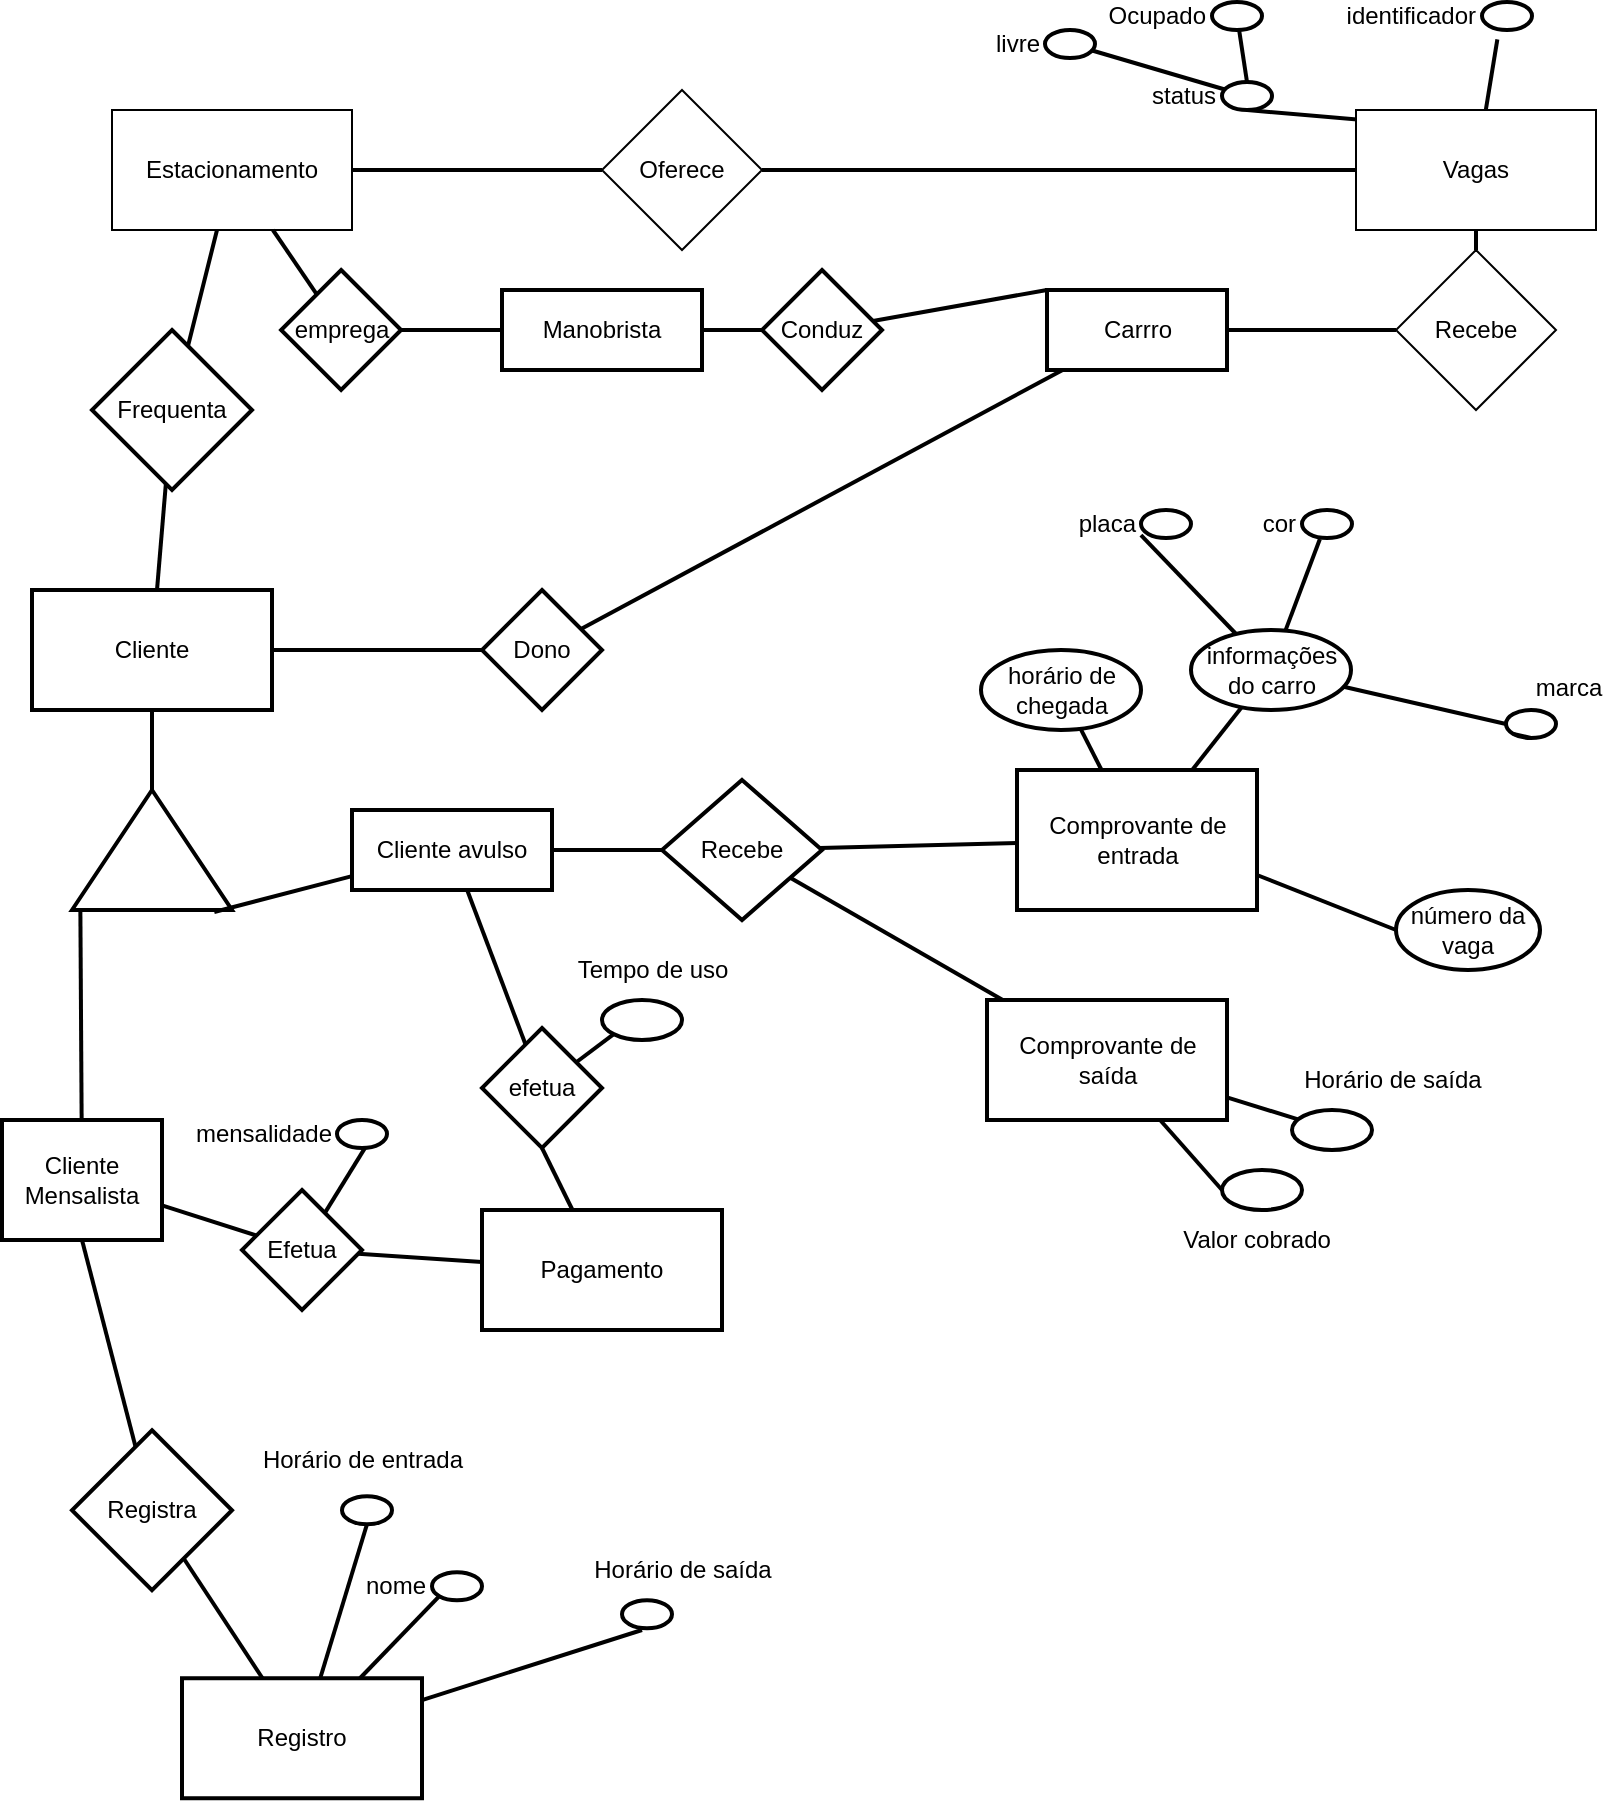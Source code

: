 <mxfile version="20.4.0" type="github">
  <diagram id="mm6-sTuoJza8LTpx-BUW" name="Página-1">
    <mxGraphModel dx="973" dy="576" grid="1" gridSize="10" guides="1" tooltips="1" connect="1" arrows="1" fold="1" page="1" pageScale="1" pageWidth="827" pageHeight="1169" math="0" shadow="0">
      <root>
        <mxCell id="0" />
        <mxCell id="1" parent="0" />
        <mxCell id="wsspim9ZryKDVWts-WvL-30" style="edgeStyle=none;shape=connector;rounded=0;orthogonalLoop=1;jettySize=auto;html=1;entryX=0;entryY=0.5;entryDx=0;entryDy=0;labelBackgroundColor=default;strokeColor=default;strokeWidth=2;fontFamily=Helvetica;fontSize=12;fontColor=default;endArrow=none;" edge="1" parent="1" source="wsspim9ZryKDVWts-WvL-1" target="wsspim9ZryKDVWts-WvL-3">
          <mxGeometry relative="1" as="geometry" />
        </mxCell>
        <mxCell id="wsspim9ZryKDVWts-WvL-1" value="Estacionamento" style="rounded=0;whiteSpace=wrap;html=1;" vertex="1" parent="1">
          <mxGeometry x="85" y="80" width="120" height="60" as="geometry" />
        </mxCell>
        <mxCell id="wsspim9ZryKDVWts-WvL-31" style="edgeStyle=none;shape=connector;rounded=0;orthogonalLoop=1;jettySize=auto;html=1;entryX=0;entryY=0.5;entryDx=0;entryDy=0;labelBackgroundColor=default;strokeColor=default;strokeWidth=2;fontFamily=Helvetica;fontSize=12;fontColor=default;endArrow=none;" edge="1" parent="1" source="wsspim9ZryKDVWts-WvL-3" target="wsspim9ZryKDVWts-WvL-5">
          <mxGeometry relative="1" as="geometry" />
        </mxCell>
        <mxCell id="wsspim9ZryKDVWts-WvL-3" value="Oferece" style="rhombus;whiteSpace=wrap;html=1;" vertex="1" parent="1">
          <mxGeometry x="330" y="70" width="80" height="80" as="geometry" />
        </mxCell>
        <mxCell id="wsspim9ZryKDVWts-WvL-24" style="edgeStyle=none;shape=connector;rounded=0;orthogonalLoop=1;jettySize=auto;html=1;exitX=1;exitY=0.25;exitDx=0;exitDy=0;entryX=0.5;entryY=1;entryDx=0;entryDy=0;labelBackgroundColor=default;strokeColor=default;strokeWidth=2;fontFamily=Helvetica;fontSize=12;fontColor=default;endArrow=none;" edge="1" parent="1" source="wsspim9ZryKDVWts-WvL-5" target="wsspim9ZryKDVWts-WvL-8">
          <mxGeometry relative="1" as="geometry" />
        </mxCell>
        <mxCell id="wsspim9ZryKDVWts-WvL-73" value="" style="edgeStyle=none;shape=connector;rounded=0;orthogonalLoop=1;jettySize=auto;html=1;labelBackgroundColor=default;strokeColor=default;strokeWidth=2;fontFamily=Helvetica;fontSize=12;fontColor=default;endArrow=none;" edge="1" parent="1" source="wsspim9ZryKDVWts-WvL-5" target="wsspim9ZryKDVWts-WvL-72">
          <mxGeometry relative="1" as="geometry" />
        </mxCell>
        <mxCell id="wsspim9ZryKDVWts-WvL-218" style="edgeStyle=none;shape=connector;rounded=0;orthogonalLoop=1;jettySize=auto;html=1;entryX=0.307;entryY=1.333;entryDx=0;entryDy=0;entryPerimeter=0;labelBackgroundColor=default;strokeColor=default;strokeWidth=2;fontFamily=Helvetica;fontSize=12;fontColor=default;endArrow=none;" edge="1" parent="1" source="wsspim9ZryKDVWts-WvL-5" target="wsspim9ZryKDVWts-WvL-29">
          <mxGeometry relative="1" as="geometry" />
        </mxCell>
        <mxCell id="wsspim9ZryKDVWts-WvL-5" value="Vagas" style="rounded=0;whiteSpace=wrap;html=1;" vertex="1" parent="1">
          <mxGeometry x="707" y="80" width="120" height="60" as="geometry" />
        </mxCell>
        <mxCell id="wsspim9ZryKDVWts-WvL-27" value="" style="edgeStyle=none;shape=connector;rounded=0;orthogonalLoop=1;jettySize=auto;html=1;labelBackgroundColor=default;strokeColor=default;strokeWidth=2;fontFamily=Helvetica;fontSize=12;fontColor=default;endArrow=none;" edge="1" parent="1" source="wsspim9ZryKDVWts-WvL-8" target="wsspim9ZryKDVWts-WvL-23">
          <mxGeometry relative="1" as="geometry" />
        </mxCell>
        <mxCell id="wsspim9ZryKDVWts-WvL-8" value="status" style="ellipse;whiteSpace=wrap;align=right;rounded=0;shadow=0;glass=0;sketch=0;fontSize=12;strokeWidth=2;gradientColor=none;spacingRight=26;spacingBottom=0;" vertex="1" parent="1">
          <mxGeometry x="640" y="66" width="25" height="14" as="geometry" />
        </mxCell>
        <mxCell id="wsspim9ZryKDVWts-WvL-20" value="Ocupado" style="ellipse;whiteSpace=wrap;align=right;rounded=0;shadow=0;glass=0;sketch=0;fontSize=12;strokeWidth=2;gradientColor=none;spacingRight=26;spacingBottom=0;" vertex="1" parent="1">
          <mxGeometry x="635" y="26" width="25" height="14" as="geometry" />
        </mxCell>
        <mxCell id="wsspim9ZryKDVWts-WvL-21" value="" style="edgeStyle=none;shape=connector;rounded=0;orthogonalLoop=1;jettySize=auto;html=1;exitX=0.5;exitY=0;exitDx=0;exitDy=0;labelBackgroundColor=default;strokeColor=default;strokeWidth=2;fontFamily=Helvetica;fontSize=12;fontColor=default;endArrow=none;" edge="1" parent="1" source="wsspim9ZryKDVWts-WvL-8" target="wsspim9ZryKDVWts-WvL-20">
          <mxGeometry relative="1" as="geometry">
            <mxPoint x="663" y="60" as="targetPoint" />
            <mxPoint x="662.5" y="80" as="sourcePoint" />
          </mxGeometry>
        </mxCell>
        <mxCell id="wsspim9ZryKDVWts-WvL-23" value="livre" style="ellipse;whiteSpace=wrap;align=right;rounded=0;shadow=0;glass=0;sketch=0;fontSize=12;strokeWidth=2;gradientColor=none;spacingRight=26;spacingBottom=0;" vertex="1" parent="1">
          <mxGeometry x="551.5" y="40" width="25" height="14" as="geometry" />
        </mxCell>
        <mxCell id="wsspim9ZryKDVWts-WvL-29" value="identificador" style="ellipse;whiteSpace=wrap;align=right;rounded=0;shadow=0;glass=0;sketch=0;fontSize=12;strokeWidth=2;gradientColor=none;spacingRight=26;spacingBottom=0;" vertex="1" parent="1">
          <mxGeometry x="770" y="26" width="25" height="14" as="geometry" />
        </mxCell>
        <mxCell id="wsspim9ZryKDVWts-WvL-116" value="" style="edgeStyle=none;shape=connector;rounded=0;orthogonalLoop=1;jettySize=auto;html=1;labelBackgroundColor=default;strokeColor=default;strokeWidth=2;fontFamily=Helvetica;fontSize=12;fontColor=default;endArrow=none;" edge="1" parent="1" source="wsspim9ZryKDVWts-WvL-36" target="wsspim9ZryKDVWts-WvL-62">
          <mxGeometry relative="1" as="geometry" />
        </mxCell>
        <mxCell id="wsspim9ZryKDVWts-WvL-167" value="" style="edgeStyle=none;shape=connector;rounded=0;orthogonalLoop=1;jettySize=auto;html=1;labelBackgroundColor=default;strokeColor=default;strokeWidth=2;fontFamily=Helvetica;fontSize=12;fontColor=default;endArrow=none;" edge="1" parent="1" source="wsspim9ZryKDVWts-WvL-36" target="wsspim9ZryKDVWts-WvL-166">
          <mxGeometry relative="1" as="geometry" />
        </mxCell>
        <mxCell id="wsspim9ZryKDVWts-WvL-36" value="Cliente" style="rounded=0;whiteSpace=wrap;html=1;strokeWidth=2;fontFamily=Helvetica;fontSize=12;fontColor=default;" vertex="1" parent="1">
          <mxGeometry x="45" y="320" width="120" height="60" as="geometry" />
        </mxCell>
        <mxCell id="wsspim9ZryKDVWts-WvL-49" style="edgeStyle=none;shape=connector;rounded=0;orthogonalLoop=1;jettySize=auto;html=1;labelBackgroundColor=default;strokeColor=default;strokeWidth=2;fontFamily=Helvetica;fontSize=12;fontColor=default;endArrow=none;" edge="1" parent="1" source="wsspim9ZryKDVWts-WvL-45" target="wsspim9ZryKDVWts-WvL-36">
          <mxGeometry relative="1" as="geometry" />
        </mxCell>
        <mxCell id="wsspim9ZryKDVWts-WvL-45" value="Dono" style="rhombus;whiteSpace=wrap;html=1;strokeWidth=2;fontFamily=Helvetica;fontSize=12;fontColor=default;" vertex="1" parent="1">
          <mxGeometry x="270" y="320" width="60" height="60" as="geometry" />
        </mxCell>
        <mxCell id="wsspim9ZryKDVWts-WvL-47" value="" style="edgeStyle=none;shape=connector;rounded=0;orthogonalLoop=1;jettySize=auto;html=1;labelBackgroundColor=default;strokeColor=default;strokeWidth=2;fontFamily=Helvetica;fontSize=12;fontColor=default;endArrow=none;" edge="1" parent="1" source="wsspim9ZryKDVWts-WvL-46" target="wsspim9ZryKDVWts-WvL-45">
          <mxGeometry relative="1" as="geometry" />
        </mxCell>
        <mxCell id="wsspim9ZryKDVWts-WvL-226" style="edgeStyle=none;shape=connector;rounded=0;orthogonalLoop=1;jettySize=auto;html=1;entryX=0;entryY=0.5;entryDx=0;entryDy=0;labelBackgroundColor=default;strokeColor=default;strokeWidth=2;fontFamily=Helvetica;fontSize=12;fontColor=default;endArrow=none;" edge="1" parent="1" source="wsspim9ZryKDVWts-WvL-46" target="wsspim9ZryKDVWts-WvL-72">
          <mxGeometry relative="1" as="geometry" />
        </mxCell>
        <mxCell id="wsspim9ZryKDVWts-WvL-46" value="Carrro" style="rounded=0;whiteSpace=wrap;html=1;strokeWidth=2;fontFamily=Helvetica;fontSize=12;fontColor=default;" vertex="1" parent="1">
          <mxGeometry x="552.5" y="170" width="90" height="40" as="geometry" />
        </mxCell>
        <mxCell id="wsspim9ZryKDVWts-WvL-66" value="" style="edgeStyle=none;shape=connector;rounded=0;orthogonalLoop=1;jettySize=auto;html=1;labelBackgroundColor=default;strokeColor=default;strokeWidth=2;fontFamily=Helvetica;fontSize=12;fontColor=default;endArrow=none;" edge="1" parent="1" source="wsspim9ZryKDVWts-WvL-50" target="wsspim9ZryKDVWts-WvL-65">
          <mxGeometry relative="1" as="geometry" />
        </mxCell>
        <mxCell id="wsspim9ZryKDVWts-WvL-164" value="" style="edgeStyle=none;shape=connector;rounded=0;orthogonalLoop=1;jettySize=auto;html=1;labelBackgroundColor=default;strokeColor=default;strokeWidth=2;fontFamily=Helvetica;fontSize=12;fontColor=default;endArrow=none;" edge="1" parent="1" source="wsspim9ZryKDVWts-WvL-50" target="wsspim9ZryKDVWts-WvL-163">
          <mxGeometry relative="1" as="geometry" />
        </mxCell>
        <mxCell id="wsspim9ZryKDVWts-WvL-50" value="Manobrista" style="rounded=0;whiteSpace=wrap;html=1;strokeWidth=2;fontFamily=Helvetica;fontSize=12;fontColor=default;" vertex="1" parent="1">
          <mxGeometry x="280" y="170" width="100" height="40" as="geometry" />
        </mxCell>
        <mxCell id="wsspim9ZryKDVWts-WvL-69" value="" style="edgeStyle=none;shape=connector;rounded=0;orthogonalLoop=1;jettySize=auto;html=1;labelBackgroundColor=default;strokeColor=default;strokeWidth=2;fontFamily=Helvetica;fontSize=12;fontColor=default;endArrow=none;exitX=0.069;exitY=0.052;exitDx=0;exitDy=0;exitPerimeter=0;" edge="1" parent="1" source="wsspim9ZryKDVWts-WvL-62" target="wsspim9ZryKDVWts-WvL-68">
          <mxGeometry relative="1" as="geometry">
            <mxPoint x="63.05" y="564.88" as="sourcePoint" />
          </mxGeometry>
        </mxCell>
        <mxCell id="wsspim9ZryKDVWts-WvL-62" value="" style="triangle;whiteSpace=wrap;html=1;rounded=0;strokeWidth=2;direction=north;" vertex="1" parent="1">
          <mxGeometry x="65" y="420" width="80" height="60" as="geometry" />
        </mxCell>
        <mxCell id="wsspim9ZryKDVWts-WvL-222" style="edgeStyle=none;shape=connector;rounded=0;orthogonalLoop=1;jettySize=auto;html=1;entryX=0;entryY=0;entryDx=0;entryDy=0;labelBackgroundColor=default;strokeColor=default;strokeWidth=2;fontFamily=Helvetica;fontSize=12;fontColor=default;endArrow=none;" edge="1" parent="1" source="wsspim9ZryKDVWts-WvL-65" target="wsspim9ZryKDVWts-WvL-46">
          <mxGeometry relative="1" as="geometry" />
        </mxCell>
        <mxCell id="wsspim9ZryKDVWts-WvL-65" value="Conduz" style="rhombus;whiteSpace=wrap;html=1;rounded=0;strokeWidth=2;" vertex="1" parent="1">
          <mxGeometry x="410" y="160" width="60" height="60" as="geometry" />
        </mxCell>
        <mxCell id="wsspim9ZryKDVWts-WvL-113" value="" style="edgeStyle=none;shape=connector;rounded=0;orthogonalLoop=1;jettySize=auto;html=1;labelBackgroundColor=default;strokeColor=default;strokeWidth=2;fontFamily=Helvetica;fontSize=12;fontColor=default;endArrow=none;exitX=0.5;exitY=1;exitDx=0;exitDy=0;" edge="1" parent="1" source="wsspim9ZryKDVWts-WvL-68" target="wsspim9ZryKDVWts-WvL-112">
          <mxGeometry relative="1" as="geometry">
            <mxPoint x="100.0" y="850.0" as="sourcePoint" />
          </mxGeometry>
        </mxCell>
        <mxCell id="wsspim9ZryKDVWts-WvL-180" value="" style="edgeStyle=none;shape=connector;rounded=0;orthogonalLoop=1;jettySize=auto;html=1;labelBackgroundColor=default;strokeColor=default;strokeWidth=2;fontFamily=Helvetica;fontSize=12;fontColor=default;endArrow=none;" edge="1" parent="1" source="wsspim9ZryKDVWts-WvL-68" target="wsspim9ZryKDVWts-WvL-179">
          <mxGeometry relative="1" as="geometry" />
        </mxCell>
        <mxCell id="wsspim9ZryKDVWts-WvL-68" value="Cliente Mensalista" style="whiteSpace=wrap;html=1;rounded=0;strokeWidth=2;" vertex="1" parent="1">
          <mxGeometry x="30.0" y="585" width="80" height="60" as="geometry" />
        </mxCell>
        <mxCell id="wsspim9ZryKDVWts-WvL-76" value="" style="edgeStyle=none;shape=connector;rounded=0;orthogonalLoop=1;jettySize=auto;html=1;labelBackgroundColor=default;strokeColor=default;strokeWidth=2;fontFamily=Helvetica;fontSize=12;fontColor=default;endArrow=none;" edge="1" parent="1" source="wsspim9ZryKDVWts-WvL-70" target="wsspim9ZryKDVWts-WvL-75">
          <mxGeometry relative="1" as="geometry" />
        </mxCell>
        <mxCell id="wsspim9ZryKDVWts-WvL-205" style="edgeStyle=none;shape=connector;rounded=0;orthogonalLoop=1;jettySize=auto;html=1;entryX=-0.017;entryY=0.889;entryDx=0;entryDy=0;entryPerimeter=0;labelBackgroundColor=default;strokeColor=default;strokeWidth=2;fontFamily=Helvetica;fontSize=12;fontColor=default;endArrow=none;" edge="1" parent="1" source="wsspim9ZryKDVWts-WvL-70" target="wsspim9ZryKDVWts-WvL-62">
          <mxGeometry relative="1" as="geometry" />
        </mxCell>
        <mxCell id="wsspim9ZryKDVWts-WvL-229" value="" style="edgeStyle=none;shape=connector;rounded=0;orthogonalLoop=1;jettySize=auto;html=1;labelBackgroundColor=default;strokeColor=default;strokeWidth=2;fontFamily=Helvetica;fontSize=12;fontColor=default;endArrow=none;" edge="1" parent="1" source="wsspim9ZryKDVWts-WvL-70" target="wsspim9ZryKDVWts-WvL-228">
          <mxGeometry relative="1" as="geometry" />
        </mxCell>
        <mxCell id="wsspim9ZryKDVWts-WvL-70" value="Cliente avulso" style="whiteSpace=wrap;html=1;rounded=0;strokeWidth=2;" vertex="1" parent="1">
          <mxGeometry x="205" y="430" width="100" height="40" as="geometry" />
        </mxCell>
        <mxCell id="wsspim9ZryKDVWts-WvL-72" value="Recebe" style="rhombus;whiteSpace=wrap;html=1;rounded=0;" vertex="1" parent="1">
          <mxGeometry x="727" y="150" width="80" height="80" as="geometry" />
        </mxCell>
        <mxCell id="wsspim9ZryKDVWts-WvL-221" value="" style="edgeStyle=none;shape=connector;rounded=0;orthogonalLoop=1;jettySize=auto;html=1;labelBackgroundColor=default;strokeColor=default;strokeWidth=2;fontFamily=Helvetica;fontSize=12;fontColor=default;endArrow=none;" edge="1" parent="1" source="wsspim9ZryKDVWts-WvL-75" target="wsspim9ZryKDVWts-WvL-78">
          <mxGeometry relative="1" as="geometry" />
        </mxCell>
        <mxCell id="wsspim9ZryKDVWts-WvL-234" value="" style="edgeStyle=none;shape=connector;rounded=0;orthogonalLoop=1;jettySize=auto;html=1;labelBackgroundColor=default;strokeColor=default;strokeWidth=2;fontFamily=Helvetica;fontSize=12;fontColor=default;endArrow=none;" edge="1" parent="1" source="wsspim9ZryKDVWts-WvL-75" target="wsspim9ZryKDVWts-WvL-233">
          <mxGeometry relative="1" as="geometry" />
        </mxCell>
        <mxCell id="wsspim9ZryKDVWts-WvL-75" value="Recebe" style="rhombus;whiteSpace=wrap;html=1;rounded=0;strokeWidth=2;" vertex="1" parent="1">
          <mxGeometry x="360" y="415" width="80" height="70" as="geometry" />
        </mxCell>
        <mxCell id="wsspim9ZryKDVWts-WvL-92" value="" style="edgeStyle=none;shape=connector;rounded=0;orthogonalLoop=1;jettySize=auto;html=1;labelBackgroundColor=default;strokeColor=default;strokeWidth=2;fontFamily=Helvetica;fontSize=12;fontColor=default;endArrow=none;" edge="1" parent="1" source="wsspim9ZryKDVWts-WvL-78" target="wsspim9ZryKDVWts-WvL-91">
          <mxGeometry relative="1" as="geometry" />
        </mxCell>
        <mxCell id="wsspim9ZryKDVWts-WvL-103" style="edgeStyle=none;shape=connector;rounded=0;orthogonalLoop=1;jettySize=auto;html=1;labelBackgroundColor=default;strokeColor=default;strokeWidth=2;fontFamily=Helvetica;fontSize=12;fontColor=default;endArrow=none;" edge="1" parent="1" source="wsspim9ZryKDVWts-WvL-78" target="wsspim9ZryKDVWts-WvL-102">
          <mxGeometry relative="1" as="geometry" />
        </mxCell>
        <mxCell id="wsspim9ZryKDVWts-WvL-105" style="edgeStyle=none;shape=connector;rounded=0;orthogonalLoop=1;jettySize=auto;html=1;exitX=1;exitY=0.75;exitDx=0;exitDy=0;entryX=0;entryY=0.5;entryDx=0;entryDy=0;labelBackgroundColor=default;strokeColor=default;strokeWidth=2;fontFamily=Helvetica;fontSize=12;fontColor=default;endArrow=none;" edge="1" parent="1" source="wsspim9ZryKDVWts-WvL-78" target="wsspim9ZryKDVWts-WvL-104">
          <mxGeometry relative="1" as="geometry" />
        </mxCell>
        <mxCell id="wsspim9ZryKDVWts-WvL-78" value="Comprovante de entrada" style="whiteSpace=wrap;html=1;rounded=0;strokeWidth=2;" vertex="1" parent="1">
          <mxGeometry x="537.5" y="410" width="120" height="70" as="geometry" />
        </mxCell>
        <mxCell id="wsspim9ZryKDVWts-WvL-85" value="placa" style="ellipse;whiteSpace=wrap;align=right;rounded=0;shadow=0;glass=0;sketch=0;fontSize=12;strokeWidth=2;gradientColor=none;spacingRight=26;spacingBottom=0;fontFamily=Helvetica;fontColor=default;" vertex="1" parent="1">
          <mxGeometry x="599.5" y="280" width="25" height="14" as="geometry" />
        </mxCell>
        <mxCell id="wsspim9ZryKDVWts-WvL-87" value="cor" style="ellipse;whiteSpace=wrap;align=right;rounded=0;shadow=0;glass=0;sketch=0;fontSize=12;strokeWidth=2;gradientColor=none;spacingRight=26;spacingBottom=0;fontFamily=Helvetica;fontColor=default;" vertex="1" parent="1">
          <mxGeometry x="680" y="280" width="25" height="14" as="geometry" />
        </mxCell>
        <mxCell id="wsspim9ZryKDVWts-WvL-96" style="edgeStyle=none;shape=connector;rounded=0;orthogonalLoop=1;jettySize=auto;html=1;entryX=-0.001;entryY=0.898;entryDx=0;entryDy=0;entryPerimeter=0;labelBackgroundColor=default;strokeColor=default;strokeWidth=2;fontFamily=Helvetica;fontSize=12;fontColor=default;endArrow=none;" edge="1" parent="1" source="wsspim9ZryKDVWts-WvL-91" target="wsspim9ZryKDVWts-WvL-85">
          <mxGeometry relative="1" as="geometry" />
        </mxCell>
        <mxCell id="wsspim9ZryKDVWts-WvL-101" value="marca" style="edgeStyle=none;shape=connector;rounded=0;orthogonalLoop=1;jettySize=auto;html=1;entryX=0;entryY=0.5;entryDx=0;entryDy=0;labelBackgroundColor=default;strokeColor=default;strokeWidth=2;fontFamily=Helvetica;fontSize=12;fontColor=default;endArrow=none;" edge="1" parent="1" source="wsspim9ZryKDVWts-WvL-91" target="wsspim9ZryKDVWts-WvL-95">
          <mxGeometry x="1" y="31" relative="1" as="geometry">
            <mxPoint x="24" y="12" as="offset" />
          </mxGeometry>
        </mxCell>
        <mxCell id="wsspim9ZryKDVWts-WvL-143" style="edgeStyle=none;shape=connector;rounded=0;orthogonalLoop=1;jettySize=auto;html=1;entryX=0.358;entryY=1.035;entryDx=0;entryDy=0;entryPerimeter=0;labelBackgroundColor=default;strokeColor=default;strokeWidth=2;fontFamily=Helvetica;fontSize=12;fontColor=default;endArrow=none;" edge="1" parent="1" source="wsspim9ZryKDVWts-WvL-91" target="wsspim9ZryKDVWts-WvL-87">
          <mxGeometry relative="1" as="geometry" />
        </mxCell>
        <mxCell id="wsspim9ZryKDVWts-WvL-91" value="informações do carro" style="ellipse;whiteSpace=wrap;html=1;rounded=0;strokeWidth=2;" vertex="1" parent="1">
          <mxGeometry x="624.5" y="340" width="80" height="40" as="geometry" />
        </mxCell>
        <mxCell id="wsspim9ZryKDVWts-WvL-95" value="" style="ellipse;whiteSpace=wrap;align=right;rounded=0;shadow=0;glass=0;sketch=0;fontSize=12;strokeWidth=2;gradientColor=none;spacingRight=26;spacingBottom=0;fontFamily=Helvetica;fontColor=default;" vertex="1" parent="1">
          <mxGeometry x="782" y="380" width="25" height="14" as="geometry" />
        </mxCell>
        <mxCell id="wsspim9ZryKDVWts-WvL-102" value="horário de chegada" style="ellipse;whiteSpace=wrap;html=1;rounded=0;strokeWidth=2;" vertex="1" parent="1">
          <mxGeometry x="519.5" y="350" width="80" height="40" as="geometry" />
        </mxCell>
        <mxCell id="wsspim9ZryKDVWts-WvL-104" value="número da vaga" style="ellipse;whiteSpace=wrap;html=1;rounded=0;strokeWidth=2;" vertex="1" parent="1">
          <mxGeometry x="727" y="470" width="72" height="40" as="geometry" />
        </mxCell>
        <mxCell id="wsspim9ZryKDVWts-WvL-115" value="" style="edgeStyle=none;shape=connector;rounded=0;orthogonalLoop=1;jettySize=auto;html=1;labelBackgroundColor=default;strokeColor=default;strokeWidth=2;fontFamily=Helvetica;fontSize=12;fontColor=default;endArrow=none;" edge="1" parent="1" source="wsspim9ZryKDVWts-WvL-112" target="wsspim9ZryKDVWts-WvL-114">
          <mxGeometry relative="1" as="geometry" />
        </mxCell>
        <mxCell id="wsspim9ZryKDVWts-WvL-112" value="Registra" style="rhombus;whiteSpace=wrap;html=1;rounded=0;strokeWidth=2;" vertex="1" parent="1">
          <mxGeometry x="65" y="740.12" width="80" height="80" as="geometry" />
        </mxCell>
        <mxCell id="wsspim9ZryKDVWts-WvL-136" style="edgeStyle=none;shape=connector;rounded=0;orthogonalLoop=1;jettySize=auto;html=1;labelBackgroundColor=default;strokeColor=default;strokeWidth=2;fontFamily=Helvetica;fontSize=12;fontColor=default;endArrow=none;entryX=0.5;entryY=1;entryDx=0;entryDy=0;" edge="1" parent="1" source="wsspim9ZryKDVWts-WvL-114" target="wsspim9ZryKDVWts-WvL-154">
          <mxGeometry relative="1" as="geometry">
            <mxPoint x="230" y="850" as="targetPoint" />
          </mxGeometry>
        </mxCell>
        <mxCell id="wsspim9ZryKDVWts-WvL-197" style="edgeStyle=none;shape=connector;rounded=0;orthogonalLoop=1;jettySize=auto;html=1;entryX=0;entryY=1;entryDx=0;entryDy=0;labelBackgroundColor=default;strokeColor=default;strokeWidth=2;fontFamily=Helvetica;fontSize=12;fontColor=default;endArrow=none;" edge="1" parent="1" source="wsspim9ZryKDVWts-WvL-114" target="wsspim9ZryKDVWts-WvL-121">
          <mxGeometry relative="1" as="geometry" />
        </mxCell>
        <mxCell id="wsspim9ZryKDVWts-WvL-203" style="edgeStyle=none;shape=connector;rounded=0;orthogonalLoop=1;jettySize=auto;html=1;labelBackgroundColor=default;strokeColor=default;strokeWidth=2;fontFamily=Helvetica;fontSize=12;fontColor=default;endArrow=none;" edge="1" parent="1" source="wsspim9ZryKDVWts-WvL-114">
          <mxGeometry relative="1" as="geometry">
            <mxPoint x="350" y="840" as="targetPoint" />
          </mxGeometry>
        </mxCell>
        <mxCell id="wsspim9ZryKDVWts-WvL-114" value="Registro" style="whiteSpace=wrap;html=1;rounded=0;strokeWidth=2;" vertex="1" parent="1">
          <mxGeometry x="120" y="864.12" width="120" height="60" as="geometry" />
        </mxCell>
        <mxCell id="wsspim9ZryKDVWts-WvL-121" value="nome" style="ellipse;whiteSpace=wrap;align=right;rounded=0;shadow=0;glass=0;sketch=0;fontSize=12;strokeWidth=2;gradientColor=none;spacingRight=26;spacingBottom=0;fontFamily=Helvetica;fontColor=default;" vertex="1" parent="1">
          <mxGeometry x="245" y="811.12" width="25" height="14" as="geometry" />
        </mxCell>
        <mxCell id="wsspim9ZryKDVWts-WvL-154" value="" style="ellipse;whiteSpace=wrap;align=right;rounded=0;shadow=0;glass=0;sketch=0;fontSize=12;strokeWidth=2;gradientColor=none;spacingRight=26;spacingBottom=0;fontFamily=Helvetica;fontColor=default;" vertex="1" parent="1">
          <mxGeometry x="200" y="773.12" width="25" height="14" as="geometry" />
        </mxCell>
        <mxCell id="wsspim9ZryKDVWts-WvL-155" value="" style="ellipse;whiteSpace=wrap;align=right;rounded=0;shadow=0;glass=0;sketch=0;fontSize=12;strokeWidth=2;gradientColor=none;spacingRight=26;spacingBottom=0;fontFamily=Helvetica;fontColor=default;" vertex="1" parent="1">
          <mxGeometry x="340" y="825.12" width="25" height="14" as="geometry" />
        </mxCell>
        <mxCell id="wsspim9ZryKDVWts-WvL-159" value="Horário de entrada" style="text;html=1;align=center;verticalAlign=middle;resizable=0;points=[];autosize=1;strokeColor=none;fillColor=none;fontSize=12;fontFamily=Helvetica;fontColor=default;" vertex="1" parent="1">
          <mxGeometry x="145" y="740.12" width="130" height="30" as="geometry" />
        </mxCell>
        <mxCell id="wsspim9ZryKDVWts-WvL-165" style="edgeStyle=none;shape=connector;rounded=0;orthogonalLoop=1;jettySize=auto;html=1;labelBackgroundColor=default;strokeColor=default;strokeWidth=2;fontFamily=Helvetica;fontSize=12;fontColor=default;endArrow=none;" edge="1" parent="1" source="wsspim9ZryKDVWts-WvL-163" target="wsspim9ZryKDVWts-WvL-1">
          <mxGeometry relative="1" as="geometry" />
        </mxCell>
        <mxCell id="wsspim9ZryKDVWts-WvL-163" value="emprega" style="rhombus;whiteSpace=wrap;html=1;rounded=0;strokeWidth=2;" vertex="1" parent="1">
          <mxGeometry x="169.55" y="160" width="60" height="60" as="geometry" />
        </mxCell>
        <mxCell id="wsspim9ZryKDVWts-WvL-168" value="" style="edgeStyle=none;shape=connector;rounded=0;orthogonalLoop=1;jettySize=auto;html=1;labelBackgroundColor=default;strokeColor=default;strokeWidth=2;fontFamily=Helvetica;fontSize=12;fontColor=default;endArrow=none;" edge="1" parent="1" source="wsspim9ZryKDVWts-WvL-166" target="wsspim9ZryKDVWts-WvL-1">
          <mxGeometry relative="1" as="geometry" />
        </mxCell>
        <mxCell id="wsspim9ZryKDVWts-WvL-166" value="Frequenta" style="rhombus;whiteSpace=wrap;html=1;rounded=0;strokeWidth=2;" vertex="1" parent="1">
          <mxGeometry x="75" y="190" width="80" height="80" as="geometry" />
        </mxCell>
        <mxCell id="wsspim9ZryKDVWts-WvL-184" value="" style="edgeStyle=none;shape=connector;rounded=0;orthogonalLoop=1;jettySize=auto;html=1;labelBackgroundColor=default;strokeColor=default;strokeWidth=2;fontFamily=Helvetica;fontSize=12;fontColor=default;endArrow=none;" edge="1" parent="1" source="wsspim9ZryKDVWts-WvL-179" target="wsspim9ZryKDVWts-WvL-183">
          <mxGeometry relative="1" as="geometry" />
        </mxCell>
        <mxCell id="wsspim9ZryKDVWts-WvL-186" style="edgeStyle=none;shape=connector;rounded=0;orthogonalLoop=1;jettySize=auto;html=1;entryX=1;entryY=0;entryDx=0;entryDy=0;labelBackgroundColor=default;strokeColor=default;strokeWidth=2;fontFamily=Helvetica;fontSize=12;fontColor=default;endArrow=none;" edge="1" parent="1" source="wsspim9ZryKDVWts-WvL-179" target="wsspim9ZryKDVWts-WvL-185">
          <mxGeometry relative="1" as="geometry" />
        </mxCell>
        <mxCell id="wsspim9ZryKDVWts-WvL-179" value="Efetua" style="rhombus;whiteSpace=wrap;html=1;rounded=0;strokeWidth=2;" vertex="1" parent="1">
          <mxGeometry x="150" y="620" width="60" height="60" as="geometry" />
        </mxCell>
        <mxCell id="wsspim9ZryKDVWts-WvL-183" value="Pagamento" style="whiteSpace=wrap;html=1;rounded=0;strokeWidth=2;" vertex="1" parent="1">
          <mxGeometry x="270" y="630" width="120" height="60" as="geometry" />
        </mxCell>
        <mxCell id="wsspim9ZryKDVWts-WvL-185" value="mensalidade" style="ellipse;whiteSpace=wrap;align=right;rounded=0;shadow=0;glass=0;sketch=0;fontSize=12;strokeWidth=2;gradientColor=none;spacingRight=26;spacingBottom=0;fontFamily=Helvetica;fontColor=default;" vertex="1" parent="1">
          <mxGeometry x="197.5" y="585" width="25" height="14" as="geometry" />
        </mxCell>
        <mxCell id="wsspim9ZryKDVWts-WvL-211" style="edgeStyle=none;shape=connector;rounded=0;orthogonalLoop=1;jettySize=auto;html=1;exitX=0.5;exitY=1;exitDx=0;exitDy=0;entryX=0;entryY=1;entryDx=0;entryDy=0;labelBackgroundColor=default;strokeColor=default;strokeWidth=2;fontFamily=Helvetica;fontSize=12;fontColor=default;endArrow=none;" edge="1" parent="1" source="wsspim9ZryKDVWts-WvL-95" target="wsspim9ZryKDVWts-WvL-95">
          <mxGeometry relative="1" as="geometry" />
        </mxCell>
        <mxCell id="wsspim9ZryKDVWts-WvL-219" value="Horário de saída" style="text;html=1;align=center;verticalAlign=middle;resizable=0;points=[];autosize=1;strokeColor=none;fillColor=none;fontSize=12;fontFamily=Helvetica;fontColor=default;" vertex="1" parent="1">
          <mxGeometry x="310" y="795.12" width="120" height="30" as="geometry" />
        </mxCell>
        <mxCell id="wsspim9ZryKDVWts-WvL-231" style="edgeStyle=none;shape=connector;rounded=0;orthogonalLoop=1;jettySize=auto;html=1;exitX=0.5;exitY=1;exitDx=0;exitDy=0;labelBackgroundColor=default;strokeColor=default;strokeWidth=2;fontFamily=Helvetica;fontSize=12;fontColor=default;endArrow=none;" edge="1" parent="1" source="wsspim9ZryKDVWts-WvL-228" target="wsspim9ZryKDVWts-WvL-183">
          <mxGeometry relative="1" as="geometry" />
        </mxCell>
        <mxCell id="wsspim9ZryKDVWts-WvL-242" style="edgeStyle=none;shape=connector;rounded=0;orthogonalLoop=1;jettySize=auto;html=1;entryX=0;entryY=1;entryDx=0;entryDy=0;labelBackgroundColor=default;strokeColor=default;strokeWidth=2;fontFamily=Helvetica;fontSize=12;fontColor=default;endArrow=none;" edge="1" parent="1" source="wsspim9ZryKDVWts-WvL-228" target="wsspim9ZryKDVWts-WvL-241">
          <mxGeometry relative="1" as="geometry" />
        </mxCell>
        <mxCell id="wsspim9ZryKDVWts-WvL-228" value="efetua" style="rhombus;whiteSpace=wrap;html=1;rounded=0;strokeWidth=2;" vertex="1" parent="1">
          <mxGeometry x="270" y="539" width="60" height="60" as="geometry" />
        </mxCell>
        <mxCell id="wsspim9ZryKDVWts-WvL-236" value="" style="edgeStyle=none;shape=connector;rounded=0;orthogonalLoop=1;jettySize=auto;html=1;labelBackgroundColor=default;strokeColor=default;strokeWidth=2;fontFamily=Helvetica;fontSize=12;fontColor=default;endArrow=none;" edge="1" parent="1" source="wsspim9ZryKDVWts-WvL-233" target="wsspim9ZryKDVWts-WvL-235">
          <mxGeometry relative="1" as="geometry" />
        </mxCell>
        <mxCell id="wsspim9ZryKDVWts-WvL-239" style="edgeStyle=none;shape=connector;rounded=0;orthogonalLoop=1;jettySize=auto;html=1;entryX=0;entryY=0.5;entryDx=0;entryDy=0;labelBackgroundColor=default;strokeColor=default;strokeWidth=2;fontFamily=Helvetica;fontSize=12;fontColor=default;endArrow=none;" edge="1" parent="1" source="wsspim9ZryKDVWts-WvL-233" target="wsspim9ZryKDVWts-WvL-238">
          <mxGeometry relative="1" as="geometry" />
        </mxCell>
        <mxCell id="wsspim9ZryKDVWts-WvL-233" value="Comprovante de saída" style="whiteSpace=wrap;html=1;rounded=0;strokeWidth=2;" vertex="1" parent="1">
          <mxGeometry x="522.5" y="525" width="120" height="60" as="geometry" />
        </mxCell>
        <mxCell id="wsspim9ZryKDVWts-WvL-235" value="" style="ellipse;whiteSpace=wrap;html=1;rounded=0;strokeWidth=2;" vertex="1" parent="1">
          <mxGeometry x="675" y="580" width="40" height="20" as="geometry" />
        </mxCell>
        <mxCell id="wsspim9ZryKDVWts-WvL-237" value="Horário de saída" style="text;html=1;align=center;verticalAlign=middle;resizable=0;points=[];autosize=1;strokeColor=none;fillColor=none;fontSize=12;fontFamily=Helvetica;fontColor=default;" vertex="1" parent="1">
          <mxGeometry x="665" y="550" width="120" height="30" as="geometry" />
        </mxCell>
        <mxCell id="wsspim9ZryKDVWts-WvL-238" value="" style="ellipse;whiteSpace=wrap;html=1;rounded=0;strokeWidth=2;" vertex="1" parent="1">
          <mxGeometry x="640" y="610" width="40" height="20" as="geometry" />
        </mxCell>
        <mxCell id="wsspim9ZryKDVWts-WvL-240" value="Valor cobrado" style="text;html=1;align=center;verticalAlign=middle;resizable=0;points=[];autosize=1;strokeColor=none;fillColor=none;fontSize=12;fontFamily=Helvetica;fontColor=default;" vertex="1" parent="1">
          <mxGeometry x="607" y="630" width="100" height="30" as="geometry" />
        </mxCell>
        <mxCell id="wsspim9ZryKDVWts-WvL-241" value="" style="ellipse;whiteSpace=wrap;html=1;rounded=0;strokeWidth=2;" vertex="1" parent="1">
          <mxGeometry x="330" y="525" width="40" height="20" as="geometry" />
        </mxCell>
        <mxCell id="wsspim9ZryKDVWts-WvL-243" value="Tempo de uso" style="text;html=1;align=center;verticalAlign=middle;resizable=0;points=[];autosize=1;strokeColor=none;fillColor=none;fontSize=12;fontFamily=Helvetica;fontColor=default;" vertex="1" parent="1">
          <mxGeometry x="305" y="495" width="100" height="30" as="geometry" />
        </mxCell>
      </root>
    </mxGraphModel>
  </diagram>
</mxfile>
